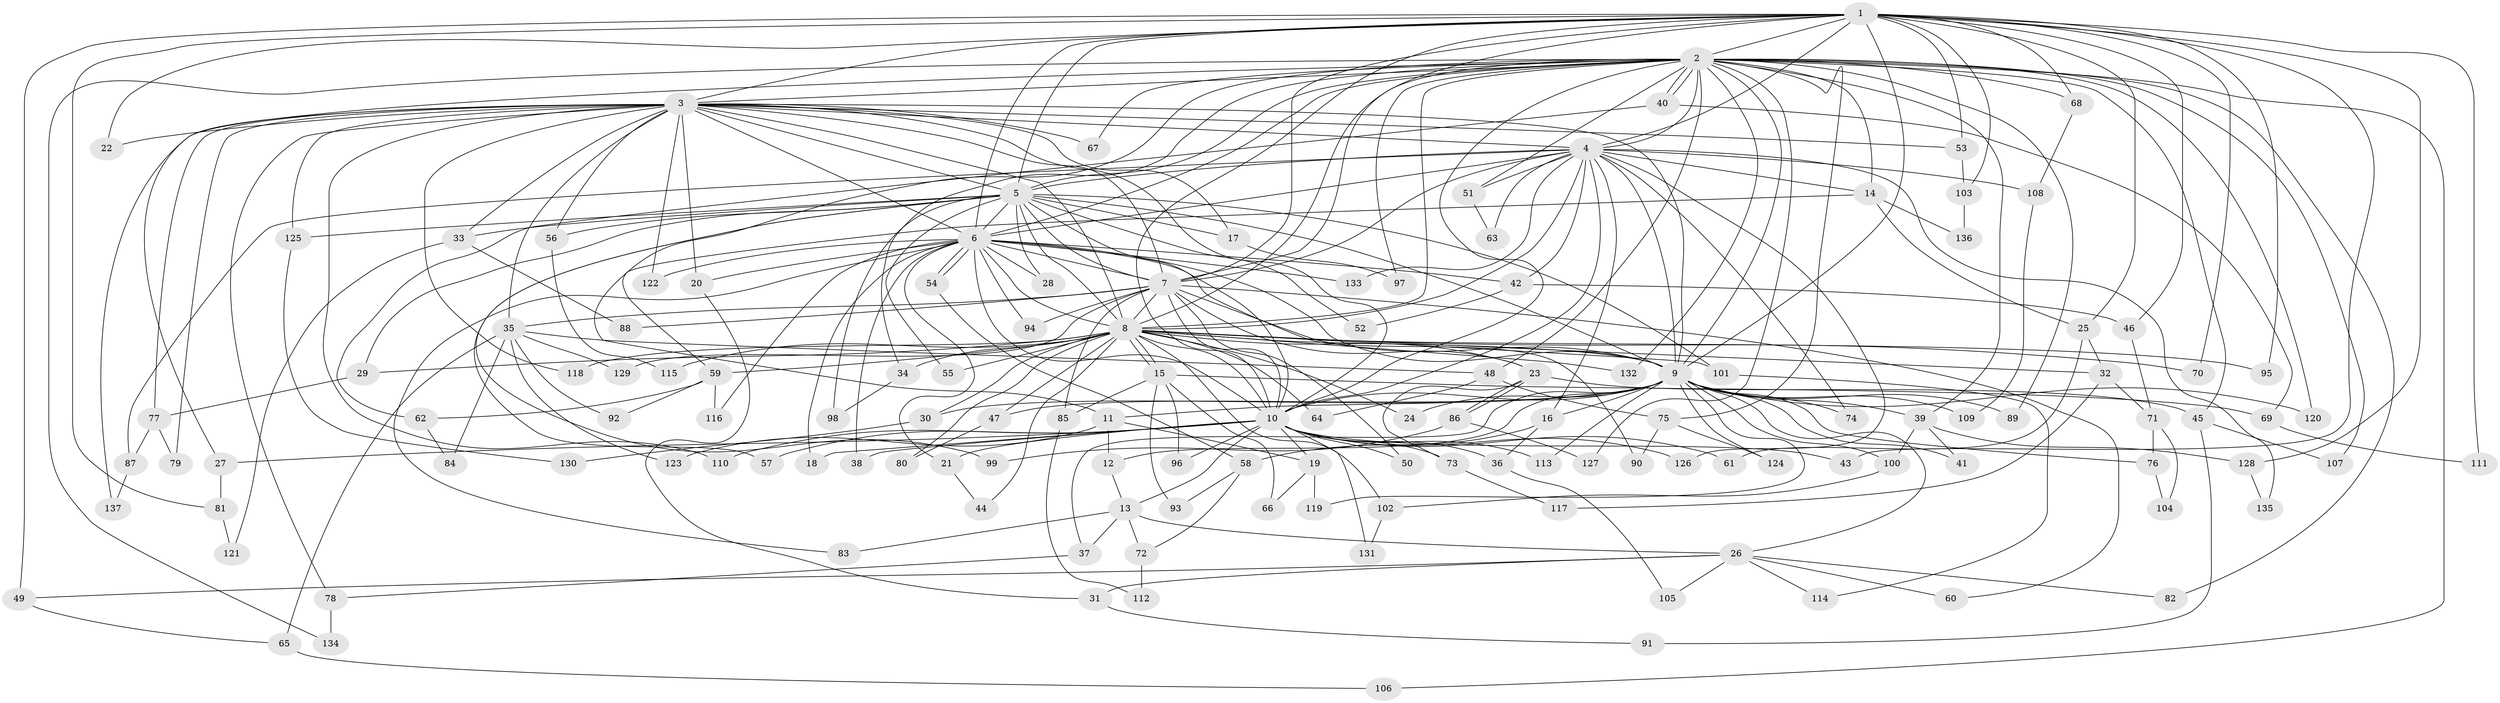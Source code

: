 // coarse degree distribution, {19: 0.017857142857142856, 22: 0.017857142857142856, 14: 0.03571428571428571, 16: 0.017857142857142856, 18: 0.017857142857142856, 17: 0.017857142857142856, 24: 0.017857142857142856, 11: 0.017857142857142856, 12: 0.03571428571428571, 15: 0.017857142857142856, 6: 0.017857142857142856, 7: 0.017857142857142856, 8: 0.017857142857142856, 5: 0.08928571428571429, 4: 0.125, 9: 0.017857142857142856, 3: 0.16071428571428573, 10: 0.017857142857142856, 2: 0.32142857142857145}
// Generated by graph-tools (version 1.1) at 2025/49/03/04/25 22:49:47]
// undirected, 137 vertices, 299 edges
graph export_dot {
  node [color=gray90,style=filled];
  1;
  2;
  3;
  4;
  5;
  6;
  7;
  8;
  9;
  10;
  11;
  12;
  13;
  14;
  15;
  16;
  17;
  18;
  19;
  20;
  21;
  22;
  23;
  24;
  25;
  26;
  27;
  28;
  29;
  30;
  31;
  32;
  33;
  34;
  35;
  36;
  37;
  38;
  39;
  40;
  41;
  42;
  43;
  44;
  45;
  46;
  47;
  48;
  49;
  50;
  51;
  52;
  53;
  54;
  55;
  56;
  57;
  58;
  59;
  60;
  61;
  62;
  63;
  64;
  65;
  66;
  67;
  68;
  69;
  70;
  71;
  72;
  73;
  74;
  75;
  76;
  77;
  78;
  79;
  80;
  81;
  82;
  83;
  84;
  85;
  86;
  87;
  88;
  89;
  90;
  91;
  92;
  93;
  94;
  95;
  96;
  97;
  98;
  99;
  100;
  101;
  102;
  103;
  104;
  105;
  106;
  107;
  108;
  109;
  110;
  111;
  112;
  113;
  114;
  115;
  116;
  117;
  118;
  119;
  120;
  121;
  122;
  123;
  124;
  125;
  126;
  127;
  128;
  129;
  130;
  131;
  132;
  133;
  134;
  135;
  136;
  137;
  1 -- 2;
  1 -- 3;
  1 -- 4;
  1 -- 5;
  1 -- 6;
  1 -- 7;
  1 -- 8;
  1 -- 9;
  1 -- 10;
  1 -- 22;
  1 -- 25;
  1 -- 43;
  1 -- 46;
  1 -- 49;
  1 -- 53;
  1 -- 68;
  1 -- 70;
  1 -- 81;
  1 -- 95;
  1 -- 103;
  1 -- 111;
  1 -- 128;
  2 -- 3;
  2 -- 4;
  2 -- 5;
  2 -- 6;
  2 -- 7;
  2 -- 8;
  2 -- 9;
  2 -- 10;
  2 -- 11;
  2 -- 14;
  2 -- 27;
  2 -- 34;
  2 -- 39;
  2 -- 40;
  2 -- 40;
  2 -- 45;
  2 -- 48;
  2 -- 51;
  2 -- 67;
  2 -- 68;
  2 -- 75;
  2 -- 82;
  2 -- 89;
  2 -- 97;
  2 -- 106;
  2 -- 107;
  2 -- 120;
  2 -- 127;
  2 -- 132;
  2 -- 134;
  3 -- 4;
  3 -- 5;
  3 -- 6;
  3 -- 7;
  3 -- 8;
  3 -- 9;
  3 -- 10;
  3 -- 17;
  3 -- 20;
  3 -- 22;
  3 -- 33;
  3 -- 35;
  3 -- 53;
  3 -- 56;
  3 -- 67;
  3 -- 77;
  3 -- 78;
  3 -- 79;
  3 -- 110;
  3 -- 118;
  3 -- 122;
  3 -- 125;
  3 -- 137;
  4 -- 5;
  4 -- 6;
  4 -- 7;
  4 -- 8;
  4 -- 9;
  4 -- 10;
  4 -- 14;
  4 -- 16;
  4 -- 42;
  4 -- 51;
  4 -- 63;
  4 -- 74;
  4 -- 87;
  4 -- 108;
  4 -- 126;
  4 -- 133;
  4 -- 135;
  5 -- 6;
  5 -- 7;
  5 -- 8;
  5 -- 9;
  5 -- 10;
  5 -- 17;
  5 -- 28;
  5 -- 29;
  5 -- 33;
  5 -- 52;
  5 -- 55;
  5 -- 56;
  5 -- 57;
  5 -- 98;
  5 -- 99;
  5 -- 101;
  5 -- 125;
  6 -- 7;
  6 -- 8;
  6 -- 9;
  6 -- 10;
  6 -- 18;
  6 -- 20;
  6 -- 21;
  6 -- 28;
  6 -- 38;
  6 -- 42;
  6 -- 54;
  6 -- 54;
  6 -- 83;
  6 -- 90;
  6 -- 94;
  6 -- 116;
  6 -- 122;
  6 -- 133;
  7 -- 8;
  7 -- 9;
  7 -- 10;
  7 -- 23;
  7 -- 35;
  7 -- 50;
  7 -- 60;
  7 -- 85;
  7 -- 88;
  7 -- 94;
  7 -- 129;
  8 -- 9;
  8 -- 10;
  8 -- 15;
  8 -- 15;
  8 -- 23;
  8 -- 24;
  8 -- 29;
  8 -- 30;
  8 -- 32;
  8 -- 34;
  8 -- 44;
  8 -- 47;
  8 -- 55;
  8 -- 59;
  8 -- 64;
  8 -- 70;
  8 -- 80;
  8 -- 95;
  8 -- 101;
  8 -- 102;
  8 -- 115;
  8 -- 118;
  8 -- 132;
  9 -- 10;
  9 -- 11;
  9 -- 12;
  9 -- 16;
  9 -- 24;
  9 -- 26;
  9 -- 30;
  9 -- 37;
  9 -- 39;
  9 -- 41;
  9 -- 47;
  9 -- 74;
  9 -- 76;
  9 -- 89;
  9 -- 100;
  9 -- 109;
  9 -- 113;
  9 -- 119;
  9 -- 120;
  9 -- 124;
  10 -- 13;
  10 -- 18;
  10 -- 19;
  10 -- 21;
  10 -- 27;
  10 -- 36;
  10 -- 38;
  10 -- 43;
  10 -- 50;
  10 -- 57;
  10 -- 61;
  10 -- 73;
  10 -- 96;
  10 -- 110;
  10 -- 113;
  10 -- 126;
  10 -- 131;
  11 -- 12;
  11 -- 19;
  11 -- 123;
  12 -- 13;
  13 -- 26;
  13 -- 37;
  13 -- 72;
  13 -- 83;
  14 -- 25;
  14 -- 59;
  14 -- 136;
  15 -- 66;
  15 -- 69;
  15 -- 85;
  15 -- 93;
  15 -- 96;
  16 -- 36;
  16 -- 58;
  17 -- 97;
  19 -- 66;
  19 -- 119;
  20 -- 31;
  21 -- 44;
  23 -- 45;
  23 -- 73;
  23 -- 86;
  23 -- 86;
  25 -- 32;
  25 -- 61;
  26 -- 31;
  26 -- 49;
  26 -- 60;
  26 -- 82;
  26 -- 105;
  26 -- 114;
  27 -- 81;
  29 -- 77;
  30 -- 130;
  31 -- 91;
  32 -- 71;
  32 -- 117;
  33 -- 88;
  33 -- 121;
  34 -- 98;
  35 -- 48;
  35 -- 65;
  35 -- 84;
  35 -- 92;
  35 -- 123;
  35 -- 129;
  36 -- 105;
  37 -- 78;
  39 -- 41;
  39 -- 100;
  39 -- 128;
  40 -- 62;
  40 -- 69;
  42 -- 46;
  42 -- 52;
  45 -- 91;
  45 -- 107;
  46 -- 71;
  47 -- 80;
  48 -- 64;
  48 -- 75;
  49 -- 65;
  51 -- 63;
  53 -- 103;
  54 -- 58;
  56 -- 115;
  58 -- 72;
  58 -- 93;
  59 -- 62;
  59 -- 92;
  59 -- 116;
  62 -- 84;
  65 -- 106;
  68 -- 108;
  69 -- 111;
  71 -- 76;
  71 -- 104;
  72 -- 112;
  73 -- 117;
  75 -- 90;
  75 -- 124;
  76 -- 104;
  77 -- 79;
  77 -- 87;
  78 -- 134;
  81 -- 121;
  85 -- 112;
  86 -- 99;
  86 -- 127;
  87 -- 137;
  100 -- 102;
  101 -- 114;
  102 -- 131;
  103 -- 136;
  108 -- 109;
  125 -- 130;
  128 -- 135;
}

